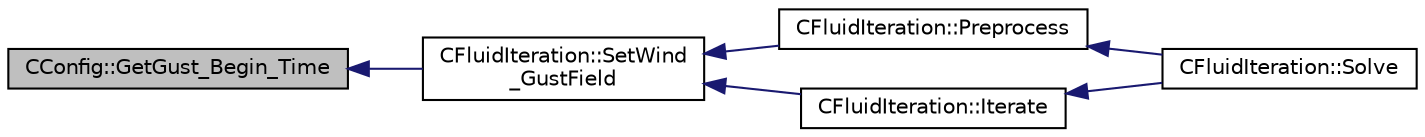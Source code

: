 digraph "CConfig::GetGust_Begin_Time"
{
  edge [fontname="Helvetica",fontsize="10",labelfontname="Helvetica",labelfontsize="10"];
  node [fontname="Helvetica",fontsize="10",shape=record];
  rankdir="LR";
  Node3837 [label="CConfig::GetGust_Begin_Time",height=0.2,width=0.4,color="black", fillcolor="grey75", style="filled", fontcolor="black"];
  Node3837 -> Node3838 [dir="back",color="midnightblue",fontsize="10",style="solid",fontname="Helvetica"];
  Node3838 [label="CFluidIteration::SetWind\l_GustField",height=0.2,width=0.4,color="black", fillcolor="white", style="filled",URL="$class_c_fluid_iteration.html#a5d649a21860ed9cefd56a18e3fc4557a",tooltip="Imposes a gust via the grid velocities. "];
  Node3838 -> Node3839 [dir="back",color="midnightblue",fontsize="10",style="solid",fontname="Helvetica"];
  Node3839 [label="CFluidIteration::Preprocess",height=0.2,width=0.4,color="black", fillcolor="white", style="filled",URL="$class_c_fluid_iteration.html#a9fe831e72f07c42d9c04d20ecd87a1e1",tooltip="Preprocessing to prepare for an iteration of the physics. "];
  Node3839 -> Node3840 [dir="back",color="midnightblue",fontsize="10",style="solid",fontname="Helvetica"];
  Node3840 [label="CFluidIteration::Solve",height=0.2,width=0.4,color="black", fillcolor="white", style="filled",URL="$class_c_fluid_iteration.html#ae22cd342c9c9d2ea5ac3f5103394ff80",tooltip="Iterate the fluid system for a number of Inner_Iter iterations. "];
  Node3838 -> Node3841 [dir="back",color="midnightblue",fontsize="10",style="solid",fontname="Helvetica"];
  Node3841 [label="CFluidIteration::Iterate",height=0.2,width=0.4,color="black", fillcolor="white", style="filled",URL="$class_c_fluid_iteration.html#ab1379b4cba3d8c893395123fb6030986",tooltip="Perform a single iteration of the fluid system. "];
  Node3841 -> Node3840 [dir="back",color="midnightblue",fontsize="10",style="solid",fontname="Helvetica"];
}
